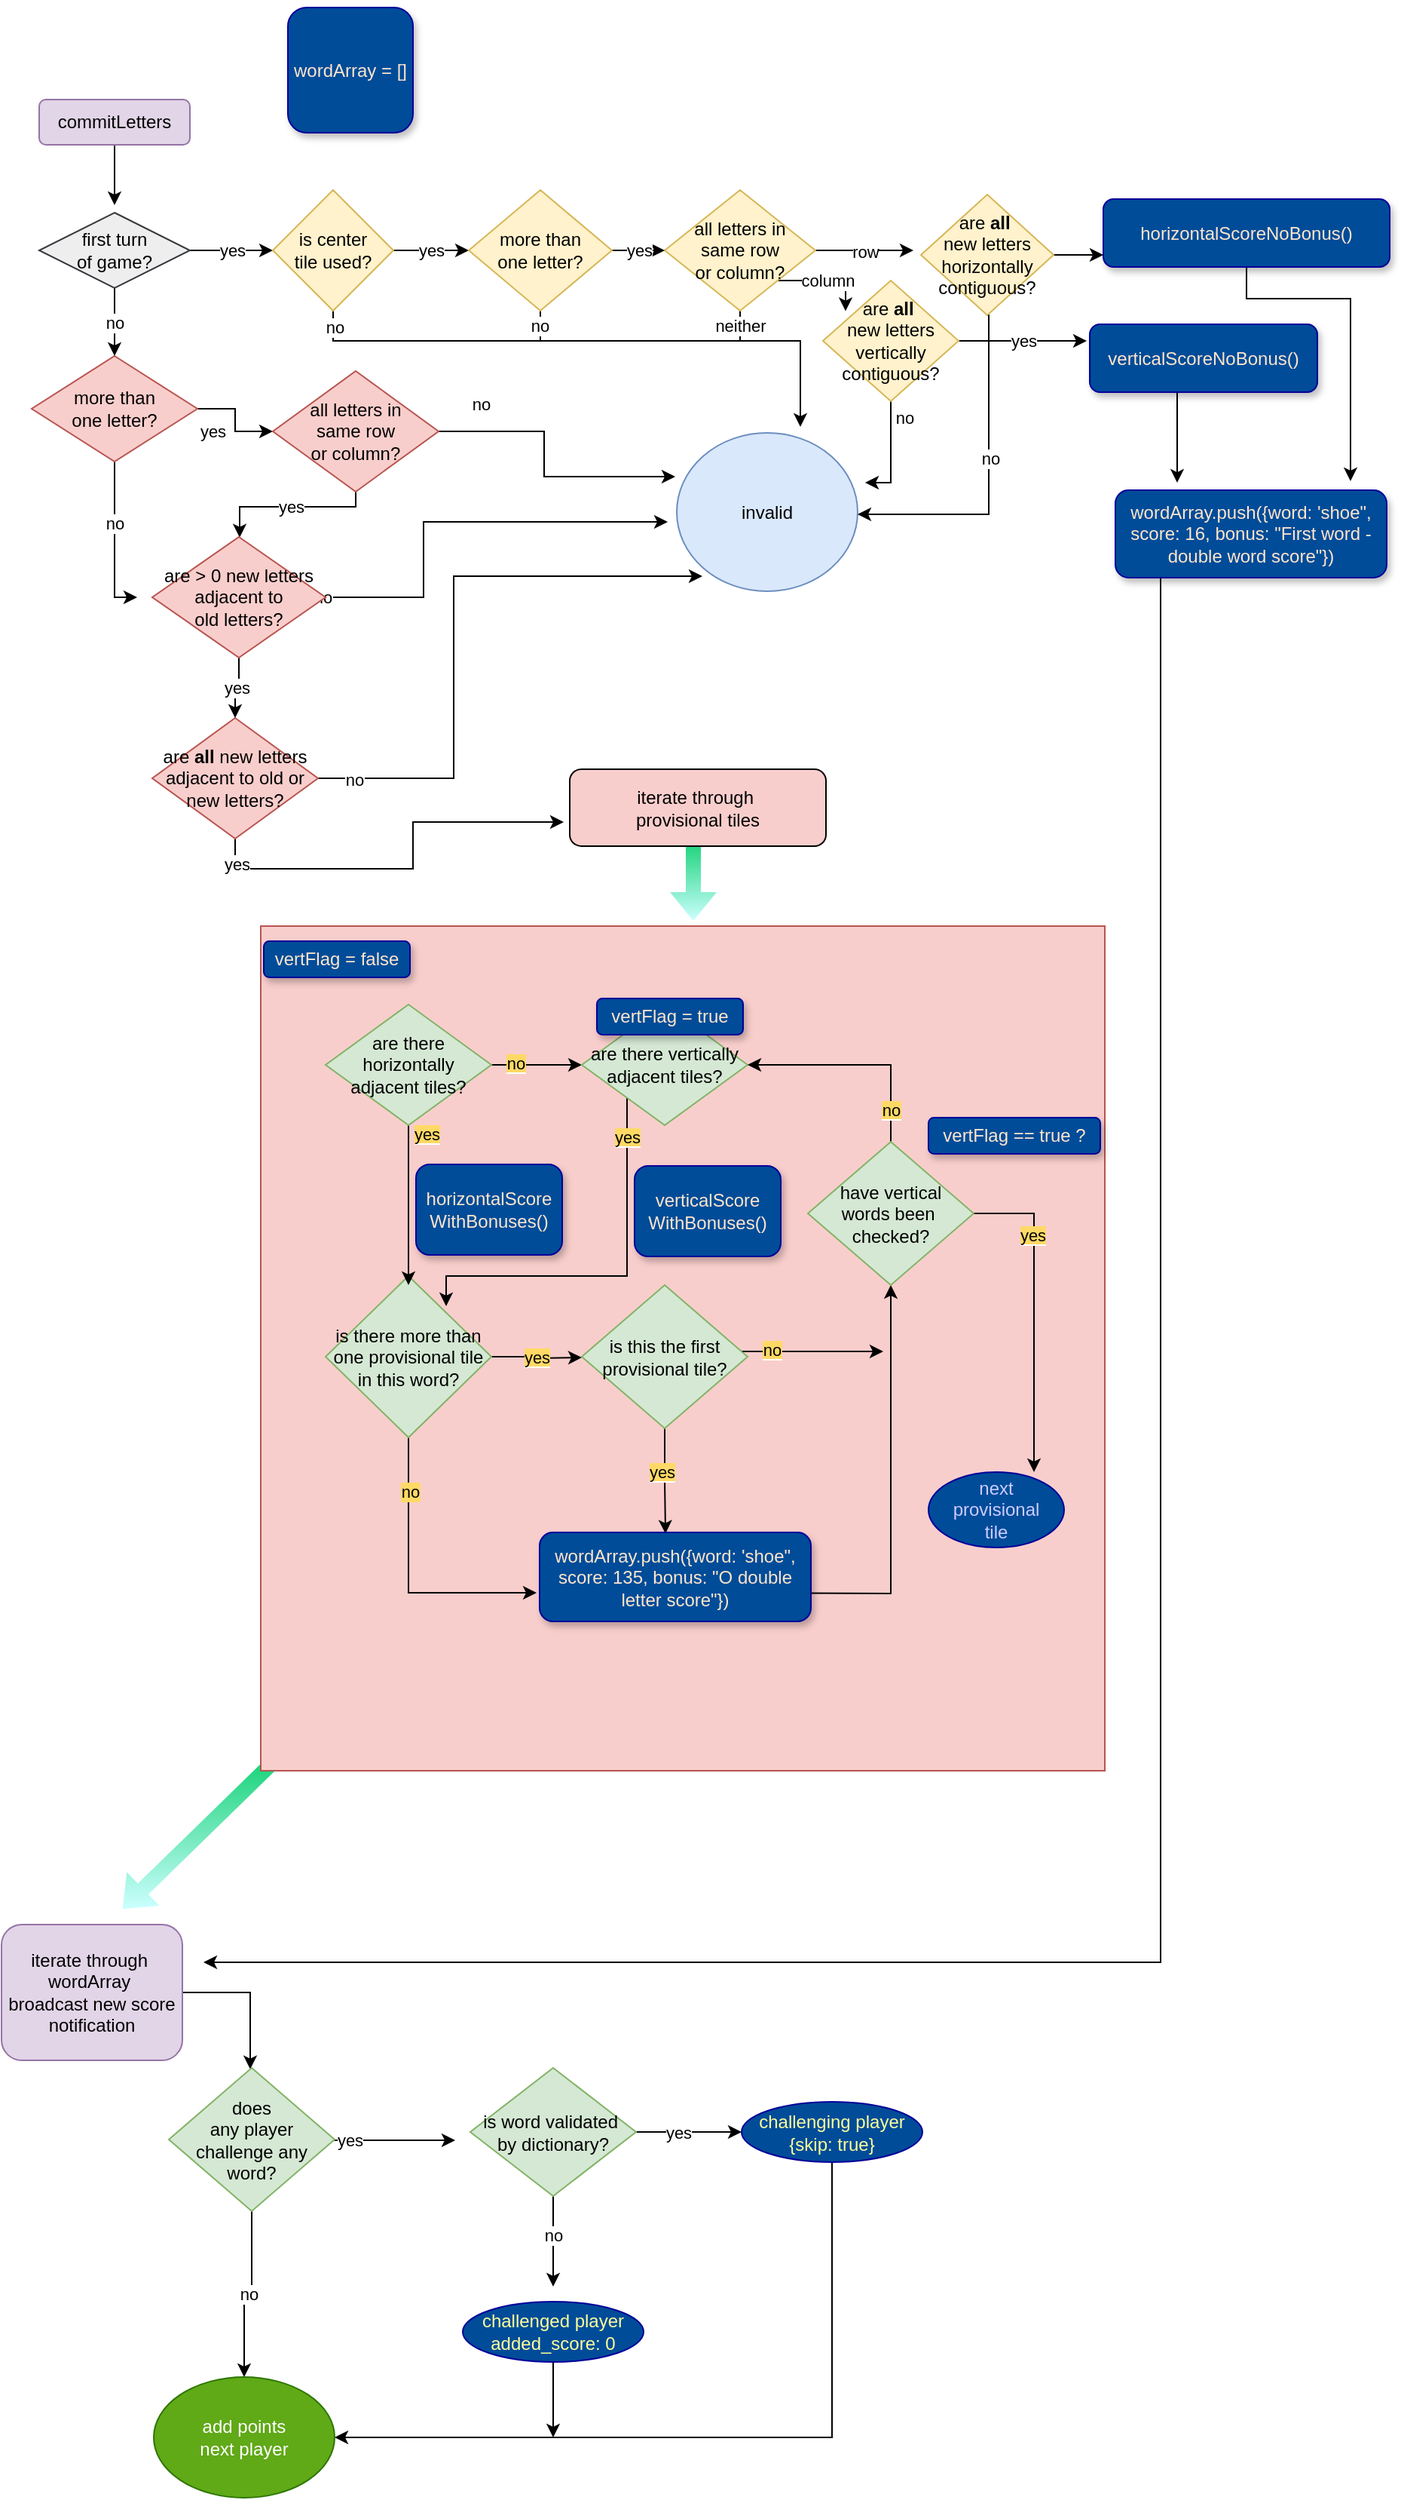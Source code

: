 <mxfile version="14.5.3" type="github">
  <diagram id="KmPHyXRd9AAnZFTOhBj1" name="Page-1">
    <mxGraphModel dx="1792" dy="1667" grid="0" gridSize="10" guides="0" tooltips="1" connect="1" arrows="1" fold="1" page="1" pageScale="1" pageWidth="690" pageHeight="980" math="0" shadow="0">
      <root>
        <mxCell id="0" />
        <mxCell id="1" parent="0" />
        <mxCell id="iAa0ijknWMUfrmJ30W93-37" value="" style="shape=flexArrow;endArrow=classic;html=1;strokeColor=none;gradientColor=#CCFFFF;fillColor=#00CC66;" edge="1" parent="1">
          <mxGeometry width="50" height="50" relative="1" as="geometry">
            <mxPoint x="92" y="1030.857" as="sourcePoint" />
            <mxPoint x="-20" y="1140" as="targetPoint" />
          </mxGeometry>
        </mxCell>
        <mxCell id="iAa0ijknWMUfrmJ30W93-43" value="" style="shape=flexArrow;endArrow=classic;html=1;strokeColor=none;gradientColor=#CCFFFF;fillColor=#00CC66;" edge="1" parent="1">
          <mxGeometry width="50" height="50" relative="1" as="geometry">
            <mxPoint x="359" y="424" as="sourcePoint" />
            <mxPoint x="359" y="485" as="targetPoint" />
          </mxGeometry>
        </mxCell>
        <mxCell id="_AxOFC-AINdAkmEs332U-23" value="" style="whiteSpace=wrap;html=1;aspect=fixed;strokeColor=#b85450;fillColor=#f8cecc;glass=0;" parent="1" vertex="1">
          <mxGeometry x="72" y="488" width="560" height="560" as="geometry" />
        </mxCell>
        <mxCell id="SoHk7hT5f_enM3RVXxlu-56" value="yes" style="edgeStyle=orthogonalEdgeStyle;rounded=0;orthogonalLoop=1;jettySize=auto;html=1;" parent="1" source="SoHk7hT5f_enM3RVXxlu-1" target="SoHk7hT5f_enM3RVXxlu-7" edge="1">
          <mxGeometry x="0.231" y="-15" relative="1" as="geometry">
            <mxPoint x="-15" y="-15" as="offset" />
          </mxGeometry>
        </mxCell>
        <mxCell id="SoHk7hT5f_enM3RVXxlu-63" style="edgeStyle=orthogonalEdgeStyle;rounded=0;orthogonalLoop=1;jettySize=auto;html=1;" parent="1" source="SoHk7hT5f_enM3RVXxlu-1" edge="1">
          <mxGeometry relative="1" as="geometry">
            <mxPoint x="-10" y="270" as="targetPoint" />
            <Array as="points">
              <mxPoint x="-25" y="210" />
              <mxPoint x="-25" y="210" />
            </Array>
          </mxGeometry>
        </mxCell>
        <mxCell id="SoHk7hT5f_enM3RVXxlu-64" value="no" style="edgeLabel;html=1;align=center;verticalAlign=middle;resizable=0;points=[];" parent="SoHk7hT5f_enM3RVXxlu-63" vertex="1" connectable="0">
          <mxGeometry x="0.129" y="-3" relative="1" as="geometry">
            <mxPoint x="3" y="-19" as="offset" />
          </mxGeometry>
        </mxCell>
        <mxCell id="SoHk7hT5f_enM3RVXxlu-1" value="more than &lt;br&gt;one letter?" style="rhombus;whiteSpace=wrap;html=1;fillColor=#f8cecc;strokeColor=#b85450;" parent="1" vertex="1">
          <mxGeometry x="-80" y="110" width="110" height="70" as="geometry" />
        </mxCell>
        <mxCell id="SoHk7hT5f_enM3RVXxlu-65" value="yes" style="edgeStyle=orthogonalEdgeStyle;rounded=0;orthogonalLoop=1;jettySize=auto;html=1;" parent="1" source="SoHk7hT5f_enM3RVXxlu-7" target="SoHk7hT5f_enM3RVXxlu-38" edge="1">
          <mxGeometry relative="1" as="geometry">
            <Array as="points">
              <mxPoint x="135" y="210" />
              <mxPoint x="58" y="210" />
            </Array>
          </mxGeometry>
        </mxCell>
        <mxCell id="SoHk7hT5f_enM3RVXxlu-77" style="edgeStyle=orthogonalEdgeStyle;rounded=0;orthogonalLoop=1;jettySize=auto;html=1;startArrow=none;startFill=0;endArrow=classic;endFill=1;exitX=1;exitY=0.5;exitDx=0;exitDy=0;" parent="1" source="SoHk7hT5f_enM3RVXxlu-7" edge="1">
          <mxGeometry relative="1" as="geometry">
            <mxPoint x="347" y="190" as="targetPoint" />
            <Array as="points">
              <mxPoint x="260" y="160" />
              <mxPoint x="260" y="190" />
            </Array>
          </mxGeometry>
        </mxCell>
        <mxCell id="SoHk7hT5f_enM3RVXxlu-79" value="no" style="edgeLabel;html=1;align=center;verticalAlign=middle;resizable=0;points=[];" parent="SoHk7hT5f_enM3RVXxlu-77" vertex="1" connectable="0">
          <mxGeometry x="-0.286" y="-1" relative="1" as="geometry">
            <mxPoint x="-39" y="-19" as="offset" />
          </mxGeometry>
        </mxCell>
        <mxCell id="SoHk7hT5f_enM3RVXxlu-7" value="all letters in &lt;br&gt;same row &lt;br&gt;or column?" style="rhombus;whiteSpace=wrap;html=1;fillColor=#f8cecc;strokeColor=#b85450;" parent="1" vertex="1">
          <mxGeometry x="80" y="120" width="110" height="80" as="geometry" />
        </mxCell>
        <mxCell id="SoHk7hT5f_enM3RVXxlu-81" style="edgeStyle=orthogonalEdgeStyle;rounded=0;orthogonalLoop=1;jettySize=auto;html=1;startArrow=none;startFill=0;endArrow=classic;endFill=1;" parent="1" source="SoHk7hT5f_enM3RVXxlu-9" edge="1">
          <mxGeometry relative="1" as="geometry">
            <mxPoint x="365" y="256" as="targetPoint" />
            <Array as="points">
              <mxPoint x="200" y="390" />
              <mxPoint x="200" y="256" />
            </Array>
          </mxGeometry>
        </mxCell>
        <mxCell id="SoHk7hT5f_enM3RVXxlu-82" value="no" style="edgeLabel;html=1;align=center;verticalAlign=middle;resizable=0;points=[];" parent="SoHk7hT5f_enM3RVXxlu-81" vertex="1" connectable="0">
          <mxGeometry x="-0.878" y="-1" relative="1" as="geometry">
            <mxPoint as="offset" />
          </mxGeometry>
        </mxCell>
        <mxCell id="_AxOFC-AINdAkmEs332U-1" style="edgeStyle=orthogonalEdgeStyle;rounded=0;orthogonalLoop=1;jettySize=auto;html=1;exitX=0.5;exitY=1;exitDx=0;exitDy=0;startArrow=none;startFill=0;endArrow=classic;endFill=1;" parent="1" source="SoHk7hT5f_enM3RVXxlu-9" edge="1">
          <mxGeometry relative="1" as="geometry">
            <mxPoint x="273" y="419" as="targetPoint" />
            <Array as="points">
              <mxPoint x="55" y="450" />
              <mxPoint x="173" y="450" />
              <mxPoint x="173" y="419" />
            </Array>
          </mxGeometry>
        </mxCell>
        <mxCell id="_AxOFC-AINdAkmEs332U-2" value="yes" style="edgeLabel;html=1;align=center;verticalAlign=middle;resizable=0;points=[];" parent="_AxOFC-AINdAkmEs332U-1" vertex="1" connectable="0">
          <mxGeometry x="-0.878" y="1" relative="1" as="geometry">
            <mxPoint as="offset" />
          </mxGeometry>
        </mxCell>
        <mxCell id="SoHk7hT5f_enM3RVXxlu-9" value="are &lt;b&gt;all&lt;/b&gt; new letters &lt;br&gt;adjacent to old or &lt;br&gt;new letters?" style="rhombus;whiteSpace=wrap;html=1;fillColor=#f8cecc;strokeColor=#b85450;" parent="1" vertex="1">
          <mxGeometry y="350" width="110" height="80" as="geometry" />
        </mxCell>
        <mxCell id="SoHk7hT5f_enM3RVXxlu-15" value="invalid" style="ellipse;whiteSpace=wrap;html=1;fillColor=#dae8fc;strokeColor=#6c8ebf;" parent="1" vertex="1">
          <mxGeometry x="348" y="161" width="120" height="105" as="geometry" />
        </mxCell>
        <mxCell id="SoHk7hT5f_enM3RVXxlu-67" value="no" style="edgeStyle=orthogonalEdgeStyle;rounded=0;orthogonalLoop=1;jettySize=auto;html=1;" parent="1" source="SoHk7hT5f_enM3RVXxlu-22" target="SoHk7hT5f_enM3RVXxlu-1" edge="1">
          <mxGeometry relative="1" as="geometry" />
        </mxCell>
        <mxCell id="SoHk7hT5f_enM3RVXxlu-68" value="yes" style="edgeStyle=orthogonalEdgeStyle;rounded=0;orthogonalLoop=1;jettySize=auto;html=1;" parent="1" source="SoHk7hT5f_enM3RVXxlu-22" target="SoHk7hT5f_enM3RVXxlu-11" edge="1">
          <mxGeometry relative="1" as="geometry" />
        </mxCell>
        <mxCell id="SoHk7hT5f_enM3RVXxlu-22" value="first turn&lt;br&gt;of game?" style="rhombus;whiteSpace=wrap;html=1;fillColor=#eeeeee;strokeColor=#36393d;" parent="1" vertex="1">
          <mxGeometry x="-75" y="15" width="100" height="50" as="geometry" />
        </mxCell>
        <mxCell id="SoHk7hT5f_enM3RVXxlu-69" value="" style="edgeStyle=orthogonalEdgeStyle;rounded=0;orthogonalLoop=1;jettySize=auto;html=1;" parent="1" source="SoHk7hT5f_enM3RVXxlu-11" edge="1">
          <mxGeometry relative="1" as="geometry">
            <mxPoint x="430" y="157" as="targetPoint" />
            <Array as="points">
              <mxPoint x="120" y="100" />
              <mxPoint x="430" y="100" />
            </Array>
          </mxGeometry>
        </mxCell>
        <mxCell id="_AxOFC-AINdAkmEs332U-3" value="no" style="edgeLabel;html=1;align=center;verticalAlign=middle;resizable=0;points=[];" parent="SoHk7hT5f_enM3RVXxlu-69" vertex="1" connectable="0">
          <mxGeometry x="-0.942" y="1" relative="1" as="geometry">
            <mxPoint as="offset" />
          </mxGeometry>
        </mxCell>
        <mxCell id="_AxOFC-AINdAkmEs332U-7" value="yes" style="edgeStyle=orthogonalEdgeStyle;rounded=0;orthogonalLoop=1;jettySize=auto;html=1;startArrow=none;startFill=0;endArrow=classic;endFill=1;" parent="1" source="SoHk7hT5f_enM3RVXxlu-11" target="SoHk7hT5f_enM3RVXxlu-53" edge="1">
          <mxGeometry relative="1" as="geometry" />
        </mxCell>
        <mxCell id="SoHk7hT5f_enM3RVXxlu-11" value="is center &lt;br&gt;tile used?" style="rhombus;whiteSpace=wrap;html=1;fillColor=#fff2cc;strokeColor=#d6b656;" parent="1" vertex="1">
          <mxGeometry x="80" width="80" height="80" as="geometry" />
        </mxCell>
        <mxCell id="SoHk7hT5f_enM3RVXxlu-66" value="yes" style="edgeStyle=orthogonalEdgeStyle;rounded=0;orthogonalLoop=1;jettySize=auto;html=1;" parent="1" source="SoHk7hT5f_enM3RVXxlu-38" target="SoHk7hT5f_enM3RVXxlu-9" edge="1">
          <mxGeometry relative="1" as="geometry" />
        </mxCell>
        <mxCell id="SoHk7hT5f_enM3RVXxlu-78" style="edgeStyle=orthogonalEdgeStyle;rounded=0;orthogonalLoop=1;jettySize=auto;html=1;startArrow=none;startFill=0;endArrow=classic;endFill=1;" parent="1" source="SoHk7hT5f_enM3RVXxlu-38" edge="1">
          <mxGeometry relative="1" as="geometry">
            <mxPoint x="342" y="220" as="targetPoint" />
            <Array as="points">
              <mxPoint x="180" y="270" />
              <mxPoint x="180" y="220" />
            </Array>
          </mxGeometry>
        </mxCell>
        <mxCell id="SoHk7hT5f_enM3RVXxlu-80" value="no" style="edgeLabel;html=1;align=center;verticalAlign=middle;resizable=0;points=[];" parent="SoHk7hT5f_enM3RVXxlu-78" vertex="1" connectable="0">
          <mxGeometry x="0.084" y="2" relative="1" as="geometry">
            <mxPoint x="-102" y="52" as="offset" />
          </mxGeometry>
        </mxCell>
        <mxCell id="SoHk7hT5f_enM3RVXxlu-38" value="are &amp;gt; 0 new letters&lt;br&gt;adjacent to &lt;br&gt;old letters?" style="rhombus;whiteSpace=wrap;html=1;fillColor=#f8cecc;strokeColor=#b85450;" parent="1" vertex="1">
          <mxGeometry y="230" width="115" height="80" as="geometry" />
        </mxCell>
        <mxCell id="SoHk7hT5f_enM3RVXxlu-71" style="edgeStyle=orthogonalEdgeStyle;rounded=0;orthogonalLoop=1;jettySize=auto;html=1;exitX=0.5;exitY=1;exitDx=0;exitDy=0;startArrow=none;startFill=0;endArrow=none;endFill=0;" parent="1" source="SoHk7hT5f_enM3RVXxlu-42" edge="1">
          <mxGeometry relative="1" as="geometry">
            <mxPoint x="360" y="100" as="targetPoint" />
            <Array as="points">
              <mxPoint x="390" y="100" />
            </Array>
          </mxGeometry>
        </mxCell>
        <mxCell id="_AxOFC-AINdAkmEs332U-5" value="neither" style="edgeLabel;html=1;align=center;verticalAlign=middle;resizable=0;points=[];" parent="SoHk7hT5f_enM3RVXxlu-71" vertex="1" connectable="0">
          <mxGeometry x="-0.2" y="1" relative="1" as="geometry">
            <mxPoint y="-11" as="offset" />
          </mxGeometry>
        </mxCell>
        <mxCell id="_AxOFC-AINdAkmEs332U-9" value="row" style="edgeStyle=orthogonalEdgeStyle;rounded=0;orthogonalLoop=1;jettySize=auto;html=1;exitX=1;exitY=0.5;exitDx=0;exitDy=0;startArrow=none;startFill=0;endArrow=classic;endFill=1;" parent="1" source="SoHk7hT5f_enM3RVXxlu-42" edge="1">
          <mxGeometry relative="1" as="geometry">
            <mxPoint x="505" y="40" as="targetPoint" />
          </mxGeometry>
        </mxCell>
        <mxCell id="iAa0ijknWMUfrmJ30W93-74" value="column" style="edgeStyle=orthogonalEdgeStyle;rounded=0;orthogonalLoop=1;jettySize=auto;html=1;exitX=1;exitY=1;exitDx=0;exitDy=0;endArrow=classic;endFill=1;fillColor=#00FFFF;gradientColor=#9933FF;" edge="1" parent="1" source="SoHk7hT5f_enM3RVXxlu-42">
          <mxGeometry relative="1" as="geometry">
            <mxPoint x="460.25" y="79.762" as="targetPoint" />
          </mxGeometry>
        </mxCell>
        <mxCell id="SoHk7hT5f_enM3RVXxlu-42" value="all letters in&lt;br&gt;same row&lt;br&gt;or column?" style="rhombus;whiteSpace=wrap;html=1;fillColor=#fff2cc;strokeColor=#d6b656;" parent="1" vertex="1">
          <mxGeometry x="340" width="100" height="80" as="geometry" />
        </mxCell>
        <mxCell id="SoHk7hT5f_enM3RVXxlu-70" style="edgeStyle=orthogonalEdgeStyle;rounded=0;orthogonalLoop=1;jettySize=auto;html=1;exitX=0.5;exitY=1;exitDx=0;exitDy=0;endArrow=none;endFill=0;" parent="1" source="SoHk7hT5f_enM3RVXxlu-53" edge="1">
          <mxGeometry relative="1" as="geometry">
            <mxPoint x="233" y="100" as="targetPoint" />
            <Array as="points">
              <mxPoint x="258" y="100" />
            </Array>
          </mxGeometry>
        </mxCell>
        <mxCell id="_AxOFC-AINdAkmEs332U-4" value="no" style="edgeLabel;html=1;align=center;verticalAlign=middle;resizable=0;points=[];" parent="SoHk7hT5f_enM3RVXxlu-70" vertex="1" connectable="0">
          <mxGeometry x="0.001" relative="1" as="geometry">
            <mxPoint x="2" y="-10" as="offset" />
          </mxGeometry>
        </mxCell>
        <mxCell id="_AxOFC-AINdAkmEs332U-8" value="yes" style="edgeStyle=orthogonalEdgeStyle;rounded=0;orthogonalLoop=1;jettySize=auto;html=1;startArrow=none;startFill=0;endArrow=classic;endFill=1;" parent="1" source="SoHk7hT5f_enM3RVXxlu-53" target="SoHk7hT5f_enM3RVXxlu-42" edge="1">
          <mxGeometry relative="1" as="geometry" />
        </mxCell>
        <mxCell id="SoHk7hT5f_enM3RVXxlu-53" value="more than &lt;br&gt;one letter?" style="rhombus;whiteSpace=wrap;html=1;fillColor=#fff2cc;strokeColor=#d6b656;" parent="1" vertex="1">
          <mxGeometry x="210" width="95" height="80" as="geometry" />
        </mxCell>
        <mxCell id="SoHk7hT5f_enM3RVXxlu-72" style="edgeStyle=orthogonalEdgeStyle;rounded=0;orthogonalLoop=1;jettySize=auto;html=1;exitX=0.5;exitY=1;exitDx=0;exitDy=0;" parent="1" source="SoHk7hT5f_enM3RVXxlu-54" edge="1">
          <mxGeometry relative="1" as="geometry">
            <mxPoint x="473" y="194" as="targetPoint" />
            <Array as="points">
              <mxPoint x="490" y="194" />
            </Array>
          </mxGeometry>
        </mxCell>
        <mxCell id="_AxOFC-AINdAkmEs332U-6" value="no" style="edgeLabel;html=1;align=center;verticalAlign=middle;resizable=0;points=[];" parent="SoHk7hT5f_enM3RVXxlu-72" vertex="1" connectable="0">
          <mxGeometry x="-0.7" relative="1" as="geometry">
            <mxPoint x="9" as="offset" />
          </mxGeometry>
        </mxCell>
        <mxCell id="SoHk7hT5f_enM3RVXxlu-74" style="edgeStyle=orthogonalEdgeStyle;rounded=0;orthogonalLoop=1;jettySize=auto;html=1;exitX=1;exitY=0.5;exitDx=0;exitDy=0;startArrow=none;startFill=0;endArrow=classic;endFill=1;" parent="1" source="SoHk7hT5f_enM3RVXxlu-54" edge="1">
          <mxGeometry relative="1" as="geometry">
            <mxPoint x="620" y="100" as="targetPoint" />
          </mxGeometry>
        </mxCell>
        <mxCell id="SoHk7hT5f_enM3RVXxlu-75" value="yes" style="edgeLabel;html=1;align=center;verticalAlign=middle;resizable=0;points=[];" parent="SoHk7hT5f_enM3RVXxlu-74" vertex="1" connectable="0">
          <mxGeometry x="-0.436" relative="1" as="geometry">
            <mxPoint x="19" as="offset" />
          </mxGeometry>
        </mxCell>
        <mxCell id="SoHk7hT5f_enM3RVXxlu-54" value="are&amp;nbsp;&lt;b&gt;all&lt;/b&gt;&amp;nbsp;&lt;br&gt;new letters&lt;br&gt;vertically&lt;br&gt;contiguous?" style="rhombus;whiteSpace=wrap;html=1;fillColor=#fff2cc;strokeColor=#d6b656;" parent="1" vertex="1">
          <mxGeometry x="445" y="60" width="90" height="80" as="geometry" />
        </mxCell>
        <mxCell id="_AxOFC-AINdAkmEs332U-11" value="iterate through&amp;nbsp;&lt;br&gt;provisional tiles" style="rounded=1;whiteSpace=wrap;html=1;fillColor=#f8cecc;" parent="1" vertex="1">
          <mxGeometry x="277" y="384" width="170" height="51" as="geometry" />
        </mxCell>
        <mxCell id="iAa0ijknWMUfrmJ30W93-47" style="edgeStyle=orthogonalEdgeStyle;rounded=0;orthogonalLoop=1;jettySize=auto;html=1;endArrow=classic;endFill=1;fillColor=#00FFFF;gradientColor=#9933FF;" edge="1" parent="1" source="_AxOFC-AINdAkmEs332U-12" target="iAa0ijknWMUfrmJ30W93-44">
          <mxGeometry relative="1" as="geometry">
            <mxPoint x="70" y="1270" as="targetPoint" />
            <Array as="points">
              <mxPoint x="65" y="1195" />
            </Array>
          </mxGeometry>
        </mxCell>
        <mxCell id="_AxOFC-AINdAkmEs332U-12" value="iterate through&amp;nbsp;&lt;br&gt;wordArray&amp;nbsp;&lt;br&gt;broadcast new score notification" style="rounded=1;whiteSpace=wrap;html=1;fillColor=#e1d5e7;strokeColor=#9673a6;" parent="1" vertex="1">
          <mxGeometry x="-100" y="1150" width="120" height="90" as="geometry" />
        </mxCell>
        <mxCell id="_AxOFC-AINdAkmEs332U-16" value="&lt;span style=&quot;background-color: rgb(255 , 217 , 102)&quot;&gt;yes&lt;/span&gt;" style="edgeStyle=orthogonalEdgeStyle;rounded=0;orthogonalLoop=1;jettySize=auto;html=1;startArrow=none;startFill=0;endArrow=classic;endFill=1;" parent="1" source="_AxOFC-AINdAkmEs332U-14" edge="1">
          <mxGeometry relative="1" as="geometry">
            <mxPoint x="285" y="774" as="targetPoint" />
          </mxGeometry>
        </mxCell>
        <mxCell id="_AxOFC-AINdAkmEs332U-19" style="edgeStyle=orthogonalEdgeStyle;rounded=0;orthogonalLoop=1;jettySize=auto;html=1;exitX=0.5;exitY=1;exitDx=0;exitDy=0;startArrow=none;startFill=0;endArrow=classic;endFill=1;entryX=0;entryY=0.5;entryDx=0;entryDy=0;" parent="1" source="_AxOFC-AINdAkmEs332U-14" edge="1">
          <mxGeometry relative="1" as="geometry">
            <mxPoint x="255" y="930" as="targetPoint" />
            <Array as="points">
              <mxPoint x="170" y="930" />
            </Array>
          </mxGeometry>
        </mxCell>
        <mxCell id="_AxOFC-AINdAkmEs332U-20" value="no" style="edgeLabel;html=1;align=center;verticalAlign=middle;resizable=0;points=[];labelBackgroundColor=#FFD966;" parent="_AxOFC-AINdAkmEs332U-19" vertex="1" connectable="0">
          <mxGeometry x="-0.843" y="1" relative="1" as="geometry">
            <mxPoint y="21" as="offset" />
          </mxGeometry>
        </mxCell>
        <mxCell id="_AxOFC-AINdAkmEs332U-14" value="is there more than one provisional tile in this word?" style="rhombus;whiteSpace=wrap;html=1;fillColor=#d5e8d4;strokeColor=#82b366;" parent="1" vertex="1">
          <mxGeometry x="115" y="720" width="110" height="107" as="geometry" />
        </mxCell>
        <mxCell id="iAa0ijknWMUfrmJ30W93-24" style="edgeStyle=orthogonalEdgeStyle;rounded=0;orthogonalLoop=1;jettySize=auto;html=1;" edge="1" parent="1" source="_AxOFC-AINdAkmEs332U-15">
          <mxGeometry relative="1" as="geometry">
            <mxPoint x="485" y="770" as="targetPoint" />
            <Array as="points">
              <mxPoint x="435" y="770" />
              <mxPoint x="435" y="770" />
            </Array>
          </mxGeometry>
        </mxCell>
        <mxCell id="iAa0ijknWMUfrmJ30W93-25" value="&lt;span style=&quot;background-color: rgb(255 , 217 , 102)&quot;&gt;no&lt;/span&gt;" style="edgeLabel;html=1;align=center;verticalAlign=middle;resizable=0;points=[];" vertex="1" connectable="0" parent="iAa0ijknWMUfrmJ30W93-24">
          <mxGeometry x="-0.584" y="2" relative="1" as="geometry">
            <mxPoint y="1" as="offset" />
          </mxGeometry>
        </mxCell>
        <mxCell id="iAa0ijknWMUfrmJ30W93-82" style="edgeStyle=orthogonalEdgeStyle;rounded=0;orthogonalLoop=1;jettySize=auto;html=1;entryX=0.464;entryY=0.013;entryDx=0;entryDy=0;entryPerimeter=0;endArrow=classic;endFill=1;fillColor=#00FFFF;gradientColor=#9933FF;" edge="1" parent="1" source="_AxOFC-AINdAkmEs332U-15" target="iAa0ijknWMUfrmJ30W93-81">
          <mxGeometry relative="1" as="geometry" />
        </mxCell>
        <mxCell id="iAa0ijknWMUfrmJ30W93-83" value="&lt;span style=&quot;background-color: rgb(255 , 217 , 102)&quot;&gt;yes&lt;/span&gt;" style="edgeLabel;html=1;align=center;verticalAlign=middle;resizable=0;points=[];" vertex="1" connectable="0" parent="iAa0ijknWMUfrmJ30W93-82">
          <mxGeometry x="-0.153" y="-2" relative="1" as="geometry">
            <mxPoint y="-1" as="offset" />
          </mxGeometry>
        </mxCell>
        <mxCell id="_AxOFC-AINdAkmEs332U-15" value="is this the first provisional tile?" style="rhombus;whiteSpace=wrap;html=1;fillColor=#d5e8d4;strokeColor=#82b366;" parent="1" vertex="1">
          <mxGeometry x="285" y="726" width="110" height="95" as="geometry" />
        </mxCell>
        <mxCell id="iAa0ijknWMUfrmJ30W93-33" style="edgeStyle=orthogonalEdgeStyle;rounded=0;orthogonalLoop=1;jettySize=auto;html=1;endArrow=classic;endFill=1;" edge="1" parent="1" target="iAa0ijknWMUfrmJ30W93-26">
          <mxGeometry relative="1" as="geometry">
            <mxPoint x="375" y="930" as="sourcePoint" />
          </mxGeometry>
        </mxCell>
        <mxCell id="iAa0ijknWMUfrmJ30W93-11" value="&lt;span style=&quot;background-color: rgb(255 , 217 , 102)&quot;&gt;yes&lt;/span&gt;" style="edgeStyle=orthogonalEdgeStyle;rounded=0;orthogonalLoop=1;jettySize=auto;html=1;entryX=0.5;entryY=0;entryDx=0;entryDy=0;" edge="1" parent="1">
          <mxGeometry x="-0.212" y="12" relative="1" as="geometry">
            <mxPoint x="143" y="587.998" as="sourcePoint" />
            <mxPoint x="170" y="726" as="targetPoint" />
            <Array as="points">
              <mxPoint x="170" y="588" />
            </Array>
            <mxPoint as="offset" />
          </mxGeometry>
        </mxCell>
        <mxCell id="iAa0ijknWMUfrmJ30W93-13" style="edgeStyle=orthogonalEdgeStyle;rounded=0;orthogonalLoop=1;jettySize=auto;html=1;entryX=0;entryY=0.5;entryDx=0;entryDy=0;" edge="1" parent="1" source="iAa0ijknWMUfrmJ30W93-10" target="iAa0ijknWMUfrmJ30W93-12">
          <mxGeometry relative="1" as="geometry" />
        </mxCell>
        <mxCell id="iAa0ijknWMUfrmJ30W93-14" value="&lt;span style=&quot;background-color: rgb(255 , 217 , 102)&quot;&gt;no&lt;/span&gt;" style="edgeLabel;html=1;align=center;verticalAlign=middle;resizable=0;points=[];" vertex="1" connectable="0" parent="iAa0ijknWMUfrmJ30W93-13">
          <mxGeometry x="-0.467" y="1" relative="1" as="geometry">
            <mxPoint as="offset" />
          </mxGeometry>
        </mxCell>
        <mxCell id="iAa0ijknWMUfrmJ30W93-10" value="are there horizontally adjacent tiles?" style="rhombus;whiteSpace=wrap;html=1;fillColor=#d5e8d4;strokeColor=#82b366;" vertex="1" parent="1">
          <mxGeometry x="115" y="540" width="110" height="80" as="geometry" />
        </mxCell>
        <mxCell id="iAa0ijknWMUfrmJ30W93-21" style="edgeStyle=orthogonalEdgeStyle;rounded=0;orthogonalLoop=1;jettySize=auto;html=1;" edge="1" parent="1" source="iAa0ijknWMUfrmJ30W93-12">
          <mxGeometry relative="1" as="geometry">
            <mxPoint x="195" y="740" as="targetPoint" />
            <Array as="points">
              <mxPoint x="315" y="720" />
              <mxPoint x="195" y="720" />
            </Array>
          </mxGeometry>
        </mxCell>
        <mxCell id="iAa0ijknWMUfrmJ30W93-22" value="&lt;span style=&quot;background-color: rgb(255 , 217 , 102)&quot;&gt;yes&lt;/span&gt;" style="edgeLabel;html=1;align=center;verticalAlign=middle;resizable=0;points=[];" vertex="1" connectable="0" parent="iAa0ijknWMUfrmJ30W93-21">
          <mxGeometry x="-0.622" relative="1" as="geometry">
            <mxPoint y="-23" as="offset" />
          </mxGeometry>
        </mxCell>
        <mxCell id="iAa0ijknWMUfrmJ30W93-12" value="are there vertically adjacent tiles?" style="rhombus;whiteSpace=wrap;html=1;fillColor=#d5e8d4;strokeColor=#82b366;" vertex="1" parent="1">
          <mxGeometry x="285" y="540" width="110" height="80" as="geometry" />
        </mxCell>
        <mxCell id="iAa0ijknWMUfrmJ30W93-30" style="edgeStyle=orthogonalEdgeStyle;rounded=0;orthogonalLoop=1;jettySize=auto;html=1;endArrow=classic;endFill=1;entryX=1;entryY=0.5;entryDx=0;entryDy=0;" edge="1" parent="1" source="iAa0ijknWMUfrmJ30W93-26" target="iAa0ijknWMUfrmJ30W93-12">
          <mxGeometry relative="1" as="geometry">
            <mxPoint x="385" y="570" as="targetPoint" />
            <Array as="points">
              <mxPoint x="490" y="580" />
            </Array>
          </mxGeometry>
        </mxCell>
        <mxCell id="iAa0ijknWMUfrmJ30W93-32" value="&lt;span style=&quot;background-color: rgb(255 , 217 , 102)&quot;&gt;no&lt;/span&gt;" style="edgeLabel;html=1;align=center;verticalAlign=middle;resizable=0;points=[];" vertex="1" connectable="0" parent="iAa0ijknWMUfrmJ30W93-30">
          <mxGeometry x="-0.93" relative="1" as="geometry">
            <mxPoint y="-16" as="offset" />
          </mxGeometry>
        </mxCell>
        <mxCell id="iAa0ijknWMUfrmJ30W93-39" style="edgeStyle=orthogonalEdgeStyle;rounded=0;orthogonalLoop=1;jettySize=auto;html=1;endArrow=classic;endFill=1;fillColor=#00FFFF;gradientColor=#9933FF;" edge="1" parent="1" source="iAa0ijknWMUfrmJ30W93-26">
          <mxGeometry relative="1" as="geometry">
            <mxPoint x="585" y="850" as="targetPoint" />
            <Array as="points">
              <mxPoint x="585" y="679" />
            </Array>
          </mxGeometry>
        </mxCell>
        <mxCell id="iAa0ijknWMUfrmJ30W93-42" value="&lt;span style=&quot;background-color: rgb(255 , 217 , 102)&quot;&gt;yes&lt;/span&gt;" style="edgeLabel;html=1;align=center;verticalAlign=middle;resizable=0;points=[];" vertex="1" connectable="0" parent="iAa0ijknWMUfrmJ30W93-39">
          <mxGeometry x="-0.483" y="-1" relative="1" as="geometry">
            <mxPoint as="offset" />
          </mxGeometry>
        </mxCell>
        <mxCell id="iAa0ijknWMUfrmJ30W93-26" value="have vertical&lt;br&gt;words been&amp;nbsp;&lt;br&gt;checked?" style="rhombus;whiteSpace=wrap;html=1;fillColor=#d5e8d4;strokeColor=#82b366;" vertex="1" parent="1">
          <mxGeometry x="435" y="631" width="110" height="95" as="geometry" />
        </mxCell>
        <mxCell id="iAa0ijknWMUfrmJ30W93-41" value="&lt;font color=&quot;#ccccff&quot;&gt;next &lt;br&gt;provisional &lt;br&gt;tile&lt;/font&gt;" style="ellipse;whiteSpace=wrap;html=1;fontColor=#ffffff;strokeColor=#000099;fillColor=#004C99;" vertex="1" parent="1">
          <mxGeometry x="515" y="850" width="90" height="50" as="geometry" />
        </mxCell>
        <mxCell id="iAa0ijknWMUfrmJ30W93-45" value="yes" style="edgeStyle=orthogonalEdgeStyle;rounded=0;orthogonalLoop=1;jettySize=auto;html=1;endArrow=classic;endFill=1;fillColor=#00FFFF;gradientColor=#9933FF;" edge="1" parent="1">
          <mxGeometry relative="1" as="geometry">
            <mxPoint x="201" y="1293" as="targetPoint" />
            <mxPoint x="61" y="1293" as="sourcePoint" />
            <Array as="points">
              <mxPoint x="111" y="1293" />
              <mxPoint x="111" y="1293" />
            </Array>
          </mxGeometry>
        </mxCell>
        <mxCell id="iAa0ijknWMUfrmJ30W93-46" value="no" style="edgeStyle=orthogonalEdgeStyle;rounded=0;orthogonalLoop=1;jettySize=auto;html=1;endArrow=classic;endFill=1;fillColor=#00FFFF;gradientColor=#9933FF;entryX=0.5;entryY=0;entryDx=0;entryDy=0;" edge="1" parent="1" source="iAa0ijknWMUfrmJ30W93-44" target="iAa0ijknWMUfrmJ30W93-58">
          <mxGeometry relative="1" as="geometry">
            <mxPoint x="65" y="1420" as="targetPoint" />
            <Array as="points">
              <mxPoint x="66" y="1395" />
              <mxPoint x="61" y="1395" />
            </Array>
          </mxGeometry>
        </mxCell>
        <mxCell id="iAa0ijknWMUfrmJ30W93-44" value="does &lt;br&gt;any player challenge any word?" style="rhombus;whiteSpace=wrap;html=1;fillColor=#d5e8d4;strokeColor=#82b366;" vertex="1" parent="1">
          <mxGeometry x="11" y="1245" width="110" height="95" as="geometry" />
        </mxCell>
        <mxCell id="iAa0ijknWMUfrmJ30W93-61" style="edgeStyle=orthogonalEdgeStyle;rounded=0;orthogonalLoop=1;jettySize=auto;html=1;exitX=0.5;exitY=1;exitDx=0;exitDy=0;endArrow=classic;endFill=1;fillColor=#00FFFF;gradientColor=#9933FF;" edge="1" parent="1" source="iAa0ijknWMUfrmJ30W93-49">
          <mxGeometry relative="1" as="geometry">
            <mxPoint x="266" y="1490" as="targetPoint" />
          </mxGeometry>
        </mxCell>
        <mxCell id="iAa0ijknWMUfrmJ30W93-49" value="&lt;font color=&quot;#ffff99&quot;&gt;challenged player added_score: 0&lt;/font&gt;" style="ellipse;whiteSpace=wrap;html=1;glass=0;strokeColor=#000099;fillColor=#004C99;" vertex="1" parent="1">
          <mxGeometry x="206" y="1400" width="120" height="40" as="geometry" />
        </mxCell>
        <mxCell id="iAa0ijknWMUfrmJ30W93-52" style="edgeStyle=orthogonalEdgeStyle;rounded=0;orthogonalLoop=1;jettySize=auto;html=1;endArrow=classic;endFill=1;fillColor=#00FFFF;gradientColor=#9933FF;" edge="1" parent="1" source="iAa0ijknWMUfrmJ30W93-50">
          <mxGeometry relative="1" as="geometry">
            <mxPoint x="266" y="1390" as="targetPoint" />
          </mxGeometry>
        </mxCell>
        <mxCell id="iAa0ijknWMUfrmJ30W93-57" value="no" style="edgeLabel;html=1;align=center;verticalAlign=middle;resizable=0;points=[];" vertex="1" connectable="0" parent="iAa0ijknWMUfrmJ30W93-52">
          <mxGeometry x="-0.163" relative="1" as="geometry">
            <mxPoint as="offset" />
          </mxGeometry>
        </mxCell>
        <mxCell id="iAa0ijknWMUfrmJ30W93-55" style="edgeStyle=orthogonalEdgeStyle;rounded=0;orthogonalLoop=1;jettySize=auto;html=1;exitX=1;exitY=0.5;exitDx=0;exitDy=0;entryX=0;entryY=0.5;entryDx=0;entryDy=0;endArrow=classic;endFill=1;fillColor=#00FFFF;gradientColor=#9933FF;" edge="1" parent="1" source="iAa0ijknWMUfrmJ30W93-50" target="iAa0ijknWMUfrmJ30W93-53">
          <mxGeometry relative="1" as="geometry" />
        </mxCell>
        <mxCell id="iAa0ijknWMUfrmJ30W93-56" value="yes" style="edgeLabel;html=1;align=center;verticalAlign=middle;resizable=0;points=[];" vertex="1" connectable="0" parent="iAa0ijknWMUfrmJ30W93-55">
          <mxGeometry x="-0.219" y="-2" relative="1" as="geometry">
            <mxPoint y="-2" as="offset" />
          </mxGeometry>
        </mxCell>
        <mxCell id="iAa0ijknWMUfrmJ30W93-50" value="is word validated&amp;nbsp;&lt;br&gt;by dictionary?" style="rhombus;whiteSpace=wrap;html=1;fillColor=#d5e8d4;strokeColor=#82b366;" vertex="1" parent="1">
          <mxGeometry x="211" y="1245" width="110" height="85" as="geometry" />
        </mxCell>
        <mxCell id="iAa0ijknWMUfrmJ30W93-60" style="edgeStyle=orthogonalEdgeStyle;rounded=0;orthogonalLoop=1;jettySize=auto;html=1;exitX=0.5;exitY=1;exitDx=0;exitDy=0;entryX=1;entryY=0.5;entryDx=0;entryDy=0;endArrow=classic;endFill=1;fillColor=#00FFFF;gradientColor=#9933FF;" edge="1" parent="1" source="iAa0ijknWMUfrmJ30W93-53" target="iAa0ijknWMUfrmJ30W93-58">
          <mxGeometry relative="1" as="geometry" />
        </mxCell>
        <mxCell id="iAa0ijknWMUfrmJ30W93-53" value="&lt;font color=&quot;#ffff99&quot;&gt;challenging player {skip: true}&lt;/font&gt;" style="ellipse;whiteSpace=wrap;html=1;glass=0;strokeColor=#000099;fillColor=#004C99;" vertex="1" parent="1">
          <mxGeometry x="391" y="1267.5" width="120" height="40" as="geometry" />
        </mxCell>
        <mxCell id="iAa0ijknWMUfrmJ30W93-58" value="add points&lt;br&gt;next player" style="ellipse;whiteSpace=wrap;html=1;glass=0;strokeColor=#2D7600;fillColor=#60a917;fontColor=#ffffff;" vertex="1" parent="1">
          <mxGeometry x="1" y="1450" width="120" height="80" as="geometry" />
        </mxCell>
        <mxCell id="iAa0ijknWMUfrmJ30W93-63" style="edgeStyle=orthogonalEdgeStyle;rounded=0;orthogonalLoop=1;jettySize=auto;html=1;endArrow=classic;endFill=1;fillColor=#00FFFF;gradientColor=#9933FF;" edge="1" parent="1" source="iAa0ijknWMUfrmJ30W93-62">
          <mxGeometry relative="1" as="geometry">
            <mxPoint x="-25" y="10" as="targetPoint" />
          </mxGeometry>
        </mxCell>
        <mxCell id="iAa0ijknWMUfrmJ30W93-62" value="commitLetters" style="rounded=1;whiteSpace=wrap;html=1;fillColor=#e1d5e7;strokeColor=#9673a6;" vertex="1" parent="1">
          <mxGeometry x="-75" y="-60" width="100" height="30" as="geometry" />
        </mxCell>
        <mxCell id="iAa0ijknWMUfrmJ30W93-92" style="edgeStyle=orthogonalEdgeStyle;rounded=0;orthogonalLoop=1;jettySize=auto;html=1;endArrow=classic;endFill=1;fillColor=#00FFFF;gradientColor=#9933FF;fontColor=#000099;" edge="1" parent="1" source="iAa0ijknWMUfrmJ30W93-70">
          <mxGeometry relative="1" as="geometry">
            <mxPoint x="795" y="193" as="targetPoint" />
            <Array as="points">
              <mxPoint x="726" y="72" />
              <mxPoint x="795" y="72" />
            </Array>
          </mxGeometry>
        </mxCell>
        <mxCell id="iAa0ijknWMUfrmJ30W93-70" value="&lt;font color=&quot;#ffe6cc&quot;&gt;horizontalScoreNoBonus()&lt;/font&gt;" style="rounded=1;whiteSpace=wrap;html=1;shadow=1;glass=0;sketch=0;strokeColor=#000099;fillColor=#004C99;" vertex="1" parent="1">
          <mxGeometry x="631" y="6" width="190" height="45" as="geometry" />
        </mxCell>
        <mxCell id="iAa0ijknWMUfrmJ30W93-90" style="edgeStyle=orthogonalEdgeStyle;rounded=0;orthogonalLoop=1;jettySize=auto;html=1;exitX=0.5;exitY=1;exitDx=0;exitDy=0;endArrow=classic;endFill=1;fillColor=#00FFFF;gradientColor=#9933FF;fontColor=#000099;" edge="1" parent="1" source="iAa0ijknWMUfrmJ30W93-71">
          <mxGeometry relative="1" as="geometry">
            <mxPoint x="680" y="194.012" as="targetPoint" />
            <Array as="points">
              <mxPoint x="698" y="129" />
              <mxPoint x="680" y="129" />
            </Array>
          </mxGeometry>
        </mxCell>
        <mxCell id="iAa0ijknWMUfrmJ30W93-71" value="&lt;font color=&quot;#ffe6cc&quot;&gt;verticalScoreNoBonus()&lt;/font&gt;" style="rounded=1;whiteSpace=wrap;html=1;shadow=1;glass=0;sketch=0;strokeColor=#000099;fillColor=#004C99;" vertex="1" parent="1">
          <mxGeometry x="622" y="89" width="151" height="45" as="geometry" />
        </mxCell>
        <mxCell id="iAa0ijknWMUfrmJ30W93-76" style="edgeStyle=orthogonalEdgeStyle;rounded=0;orthogonalLoop=1;jettySize=auto;html=1;exitX=0.5;exitY=1;exitDx=0;exitDy=0;endArrow=classic;endFill=1;fillColor=#00FFFF;gradientColor=#9933FF;" edge="1" parent="1" source="iAa0ijknWMUfrmJ30W93-75" target="SoHk7hT5f_enM3RVXxlu-15">
          <mxGeometry relative="1" as="geometry">
            <mxPoint x="541" y="191.262" as="targetPoint" />
            <Array as="points">
              <mxPoint x="555" y="215" />
            </Array>
          </mxGeometry>
        </mxCell>
        <mxCell id="iAa0ijknWMUfrmJ30W93-77" value="no" style="edgeLabel;html=1;align=center;verticalAlign=middle;resizable=0;points=[];" vertex="1" connectable="0" parent="iAa0ijknWMUfrmJ30W93-76">
          <mxGeometry x="-0.129" y="1" relative="1" as="geometry">
            <mxPoint as="offset" />
          </mxGeometry>
        </mxCell>
        <mxCell id="iAa0ijknWMUfrmJ30W93-78" style="edgeStyle=orthogonalEdgeStyle;rounded=0;orthogonalLoop=1;jettySize=auto;html=1;endArrow=classic;endFill=1;fillColor=#00FFFF;gradientColor=#9933FF;" edge="1" parent="1" source="iAa0ijknWMUfrmJ30W93-75">
          <mxGeometry relative="1" as="geometry">
            <mxPoint x="631" y="43" as="targetPoint" />
          </mxGeometry>
        </mxCell>
        <mxCell id="iAa0ijknWMUfrmJ30W93-75" value="are&amp;nbsp;&lt;b&gt;all&lt;/b&gt;&amp;nbsp;&lt;br&gt;new letters&lt;br&gt;horizontally&lt;br&gt;contiguous?" style="rhombus;whiteSpace=wrap;html=1;fillColor=#fff2cc;strokeColor=#d6b656;" vertex="1" parent="1">
          <mxGeometry x="510" y="3" width="88" height="80" as="geometry" />
        </mxCell>
        <mxCell id="iAa0ijknWMUfrmJ30W93-79" value="&lt;font color=&quot;#ffe6cc&quot;&gt;wordArray = []&lt;/font&gt;" style="whiteSpace=wrap;html=1;aspect=fixed;rounded=1;shadow=1;glass=0;sketch=0;strokeColor=#000099;fillColor=#004C99;" vertex="1" parent="1">
          <mxGeometry x="90" y="-121" width="83" height="83" as="geometry" />
        </mxCell>
        <mxCell id="iAa0ijknWMUfrmJ30W93-81" value="&lt;font color=&quot;#ffe6cc&quot;&gt;wordArray.push({word: &#39;shoe&quot;, score: 135, bonus: &quot;O double letter score&quot;})&lt;/font&gt;" style="rounded=1;whiteSpace=wrap;html=1;shadow=1;glass=0;sketch=0;strokeColor=#000099;fillColor=#004C99;" vertex="1" parent="1">
          <mxGeometry x="257" y="890" width="180" height="59" as="geometry" />
        </mxCell>
        <mxCell id="iAa0ijknWMUfrmJ30W93-84" value="&lt;font color=&quot;#ffe6cc&quot;&gt;horizontalScore&lt;br&gt;WithBonuses()&lt;/font&gt;" style="rounded=1;whiteSpace=wrap;html=1;shadow=1;glass=0;sketch=0;strokeColor=#000099;fillColor=#004C99;" vertex="1" parent="1">
          <mxGeometry x="175" y="646" width="97" height="60" as="geometry" />
        </mxCell>
        <mxCell id="iAa0ijknWMUfrmJ30W93-85" value="&lt;font color=&quot;#ffe6cc&quot;&gt;verticalScore&lt;br&gt;WithBonuses()&lt;/font&gt;" style="rounded=1;whiteSpace=wrap;html=1;shadow=1;glass=0;sketch=0;strokeColor=#000099;fillColor=#004C99;" vertex="1" parent="1">
          <mxGeometry x="320" y="647" width="97" height="60" as="geometry" />
        </mxCell>
        <mxCell id="iAa0ijknWMUfrmJ30W93-91" style="edgeStyle=orthogonalEdgeStyle;rounded=0;orthogonalLoop=1;jettySize=auto;html=1;exitX=0.25;exitY=1;exitDx=0;exitDy=0;endArrow=classic;endFill=1;fillColor=#00FFFF;gradientColor=#9933FF;fontColor=#000099;" edge="1" parent="1" source="iAa0ijknWMUfrmJ30W93-89">
          <mxGeometry relative="1" as="geometry">
            <mxPoint x="34" y="1175" as="targetPoint" />
            <Array as="points">
              <mxPoint x="669" y="257" />
              <mxPoint x="669" y="1175" />
              <mxPoint x="34" y="1175" />
            </Array>
          </mxGeometry>
        </mxCell>
        <mxCell id="iAa0ijknWMUfrmJ30W93-89" value="&lt;font color=&quot;#ffe6cc&quot;&gt;wordArray.push({word: &#39;shoe&quot;, score: 16, bonus: &quot;First word - double word score&quot;})&lt;/font&gt;" style="rounded=1;whiteSpace=wrap;html=1;shadow=1;glass=0;sketch=0;strokeColor=#000099;fillColor=#004C99;" vertex="1" parent="1">
          <mxGeometry x="639" y="199" width="180" height="58" as="geometry" />
        </mxCell>
        <mxCell id="iAa0ijknWMUfrmJ30W93-97" value="&lt;font color=&quot;#ffe6cc&quot;&gt;vertFlag = true&lt;/font&gt;" style="rounded=1;whiteSpace=wrap;html=1;shadow=1;glass=0;sketch=0;strokeColor=#000099;fillColor=#004C99;" vertex="1" parent="1">
          <mxGeometry x="295" y="536" width="97" height="24" as="geometry" />
        </mxCell>
        <mxCell id="iAa0ijknWMUfrmJ30W93-99" value="&lt;font color=&quot;#ffe6cc&quot;&gt;vertFlag = false&lt;/font&gt;" style="rounded=1;whiteSpace=wrap;html=1;shadow=1;glass=0;sketch=0;strokeColor=#000099;fillColor=#004C99;" vertex="1" parent="1">
          <mxGeometry x="74" y="498" width="97" height="24" as="geometry" />
        </mxCell>
        <mxCell id="iAa0ijknWMUfrmJ30W93-100" value="&lt;font color=&quot;#ffe6cc&quot;&gt;vertFlag == true ?&lt;/font&gt;" style="rounded=1;whiteSpace=wrap;html=1;shadow=1;glass=0;sketch=0;strokeColor=#000099;fillColor=#004C99;" vertex="1" parent="1">
          <mxGeometry x="515" y="615" width="114" height="24" as="geometry" />
        </mxCell>
        <mxCell id="iAa0ijknWMUfrmJ30W93-101" style="edgeStyle=orthogonalEdgeStyle;rounded=0;orthogonalLoop=1;jettySize=auto;html=1;exitX=0.5;exitY=1;exitDx=0;exitDy=0;endArrow=classic;endFill=1;fillColor=#00FFFF;gradientColor=#9933FF;fontColor=#000099;" edge="1" parent="1" source="_AxOFC-AINdAkmEs332U-23" target="_AxOFC-AINdAkmEs332U-23">
          <mxGeometry relative="1" as="geometry" />
        </mxCell>
        <mxCell id="iAa0ijknWMUfrmJ30W93-102" style="edgeStyle=orthogonalEdgeStyle;rounded=0;orthogonalLoop=1;jettySize=auto;html=1;exitX=0.5;exitY=1;exitDx=0;exitDy=0;endArrow=classic;endFill=1;fillColor=#00FFFF;gradientColor=#9933FF;fontColor=#000099;" edge="1" parent="1" source="_AxOFC-AINdAkmEs332U-23" target="_AxOFC-AINdAkmEs332U-23">
          <mxGeometry relative="1" as="geometry" />
        </mxCell>
      </root>
    </mxGraphModel>
  </diagram>
</mxfile>
